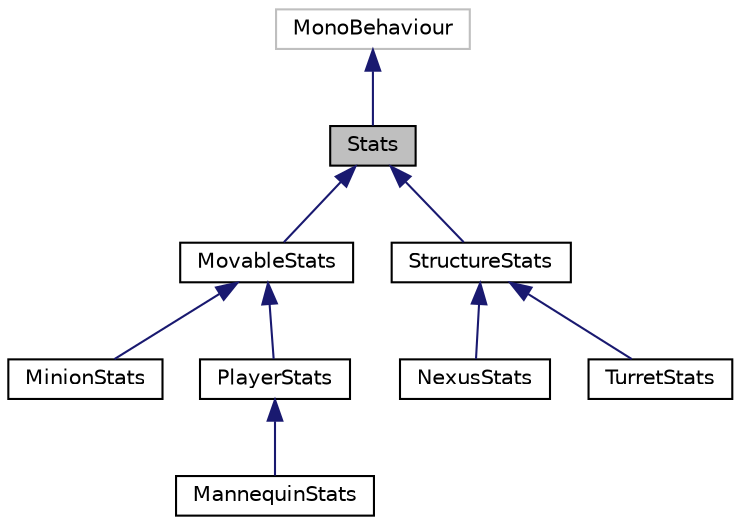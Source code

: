 digraph "Stats"
{
 // INTERACTIVE_SVG=YES
 // LATEX_PDF_SIZE
  bgcolor="transparent";
  edge [fontname="Helvetica",fontsize="10",labelfontname="Helvetica",labelfontsize="10"];
  node [fontname="Helvetica",fontsize="10",shape=record];
  Node1 [label="Stats",height=0.2,width=0.4,color="black", fillcolor="grey75", style="filled", fontcolor="black",tooltip=" "];
  Node2 -> Node1 [dir="back",color="midnightblue",fontsize="10",style="solid",fontname="Helvetica"];
  Node2 [label="MonoBehaviour",height=0.2,width=0.4,color="grey75",tooltip=" "];
  Node1 -> Node3 [dir="back",color="midnightblue",fontsize="10",style="solid",fontname="Helvetica"];
  Node3 [label="MovableStats",height=0.2,width=0.4,color="black",URL="$class_movable_stats.html",tooltip=" "];
  Node3 -> Node4 [dir="back",color="midnightblue",fontsize="10",style="solid",fontname="Helvetica"];
  Node4 [label="MinionStats",height=0.2,width=0.4,color="black",URL="$class_minion_stats.html",tooltip="Minion Stats is the main class that controls all the Minion Statistics for every Minion entity within..."];
  Node3 -> Node5 [dir="back",color="midnightblue",fontsize="10",style="solid",fontname="Helvetica"];
  Node5 [label="PlayerStats",height=0.2,width=0.4,color="black",URL="$class_player_stats.html",tooltip="Player Stats is the main class that controls all the Player Statistics in all time in the game execut..."];
  Node5 -> Node6 [dir="back",color="midnightblue",fontsize="10",style="solid",fontname="Helvetica"];
  Node6 [label="MannequinStats",height=0.2,width=0.4,color="black",URL="$class_mannequin_stats.html",tooltip=" "];
  Node1 -> Node7 [dir="back",color="midnightblue",fontsize="10",style="solid",fontname="Helvetica"];
  Node7 [label="StructureStats",height=0.2,width=0.4,color="black",URL="$class_structure_stats.html",tooltip=" "];
  Node7 -> Node8 [dir="back",color="midnightblue",fontsize="10",style="solid",fontname="Helvetica"];
  Node8 [label="NexusStats",height=0.2,width=0.4,color="black",URL="$class_nexus_stats.html",tooltip=" "];
  Node7 -> Node9 [dir="back",color="midnightblue",fontsize="10",style="solid",fontname="Helvetica"];
  Node9 [label="TurretStats",height=0.2,width=0.4,color="black",URL="$class_turret_stats.html",tooltip=" "];
}
